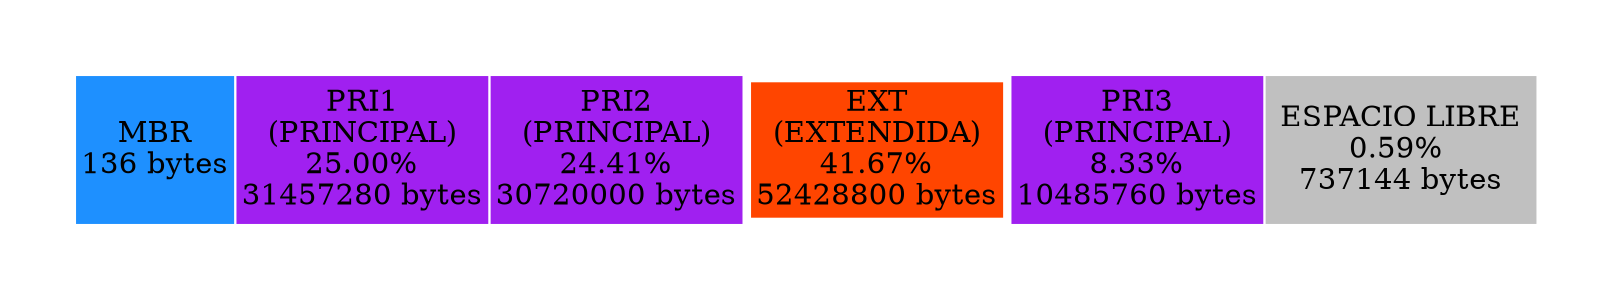 digraph D{
graph [pad="0.5", nodesep="0.5", ranksep="2"];
node [shape=plain]
rankdir=LR;
arset [label=<
<table border="0" cellborder="1" color="white" cellspacing="0" >
<tr>
<td bgcolor = "dodgerblue"> MBR <br/>136 bytes</td>
<td bgcolor = "purple">PRI1<br/> (PRINCIPAL) <br/>25.00%<br/>31457280 bytes</td>
<td bgcolor = "purple">PRI2<br/> (PRINCIPAL) <br/>24.41%<br/>30720000 bytes</td>
<td>
<table border="0" cellborder="1" color="white" cellspacing="0" >
<tr><td colspan ="0"  bgcolor = "orangered">EXT<br/> (EXTENDIDA) <br/>41.67%<br/>52428800 bytes</td></tr>
</table>
</td>
<td bgcolor = "purple">PRI3<br/> (PRINCIPAL) <br/>8.33%<br/>10485760 bytes</td>
<td bgcolor = "gray"> ESPACIO LIBRE <br/>0.59% <br/>737144 bytes</td>
</tr>
</table>
>]
}
